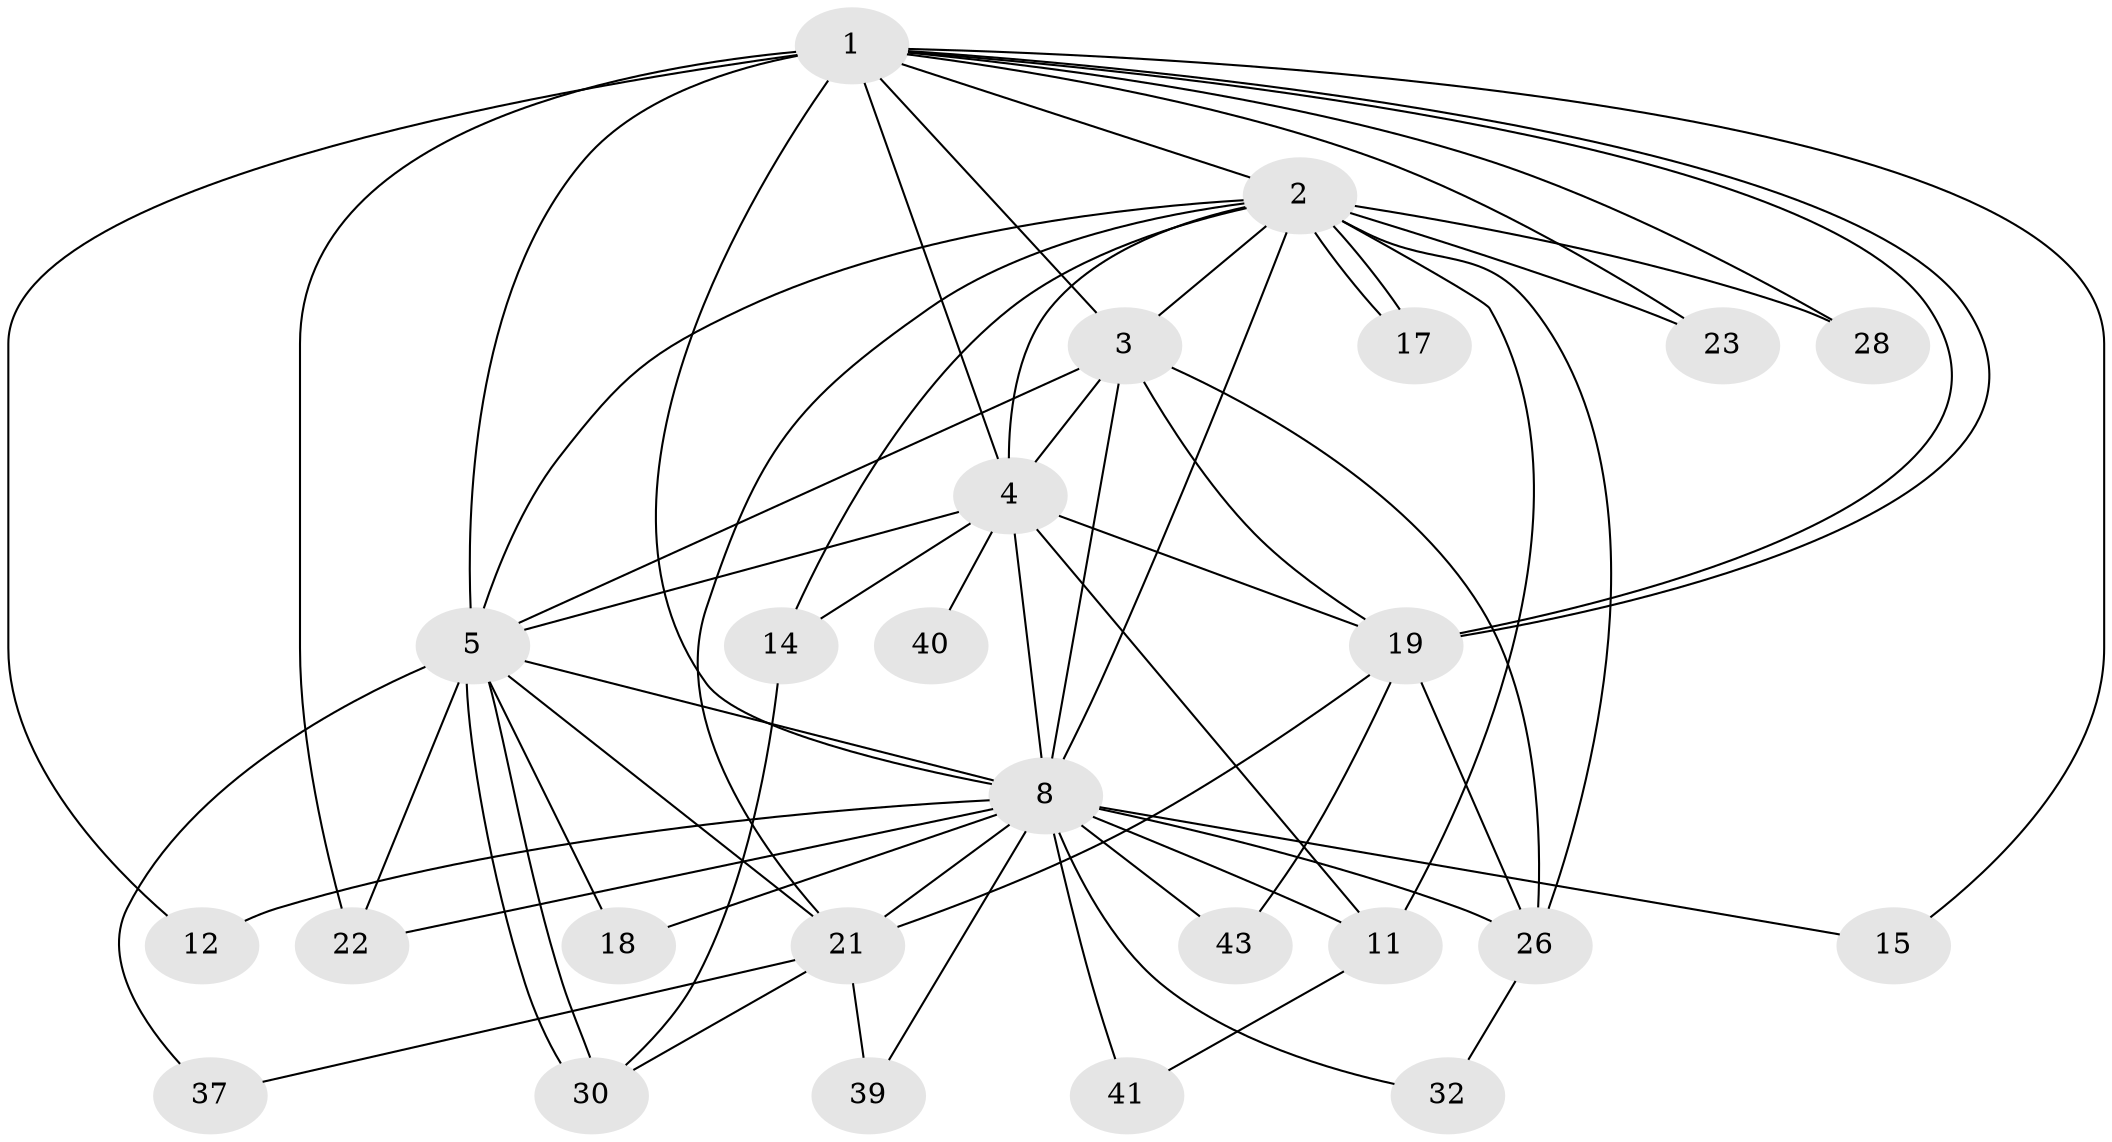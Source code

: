// original degree distribution, {16: 0.058823529411764705, 19: 0.0196078431372549, 14: 0.0392156862745098, 13: 0.0392156862745098, 12: 0.0392156862745098, 4: 0.09803921568627451, 2: 0.5098039215686274, 3: 0.13725490196078433, 5: 0.0392156862745098, 6: 0.0196078431372549}
// Generated by graph-tools (version 1.1) at 2025/14/03/09/25 04:14:18]
// undirected, 25 vertices, 62 edges
graph export_dot {
graph [start="1"]
  node [color=gray90,style=filled];
  1;
  2 [super="+36"];
  3 [super="+31"];
  4 [super="+7+13+16"];
  5 [super="+6"];
  8 [super="+34+46+51+9"];
  11 [super="+25"];
  12;
  14;
  15;
  17 [super="+33"];
  18;
  19 [super="+20+24"];
  21 [super="+35"];
  22 [super="+44+27"];
  23;
  26 [super="+29"];
  28;
  30 [super="+48"];
  32;
  37;
  39;
  40;
  41;
  43;
  1 -- 2;
  1 -- 3;
  1 -- 4 [weight=2];
  1 -- 5 [weight=2];
  1 -- 8 [weight=3];
  1 -- 12;
  1 -- 15;
  1 -- 19;
  1 -- 19;
  1 -- 22;
  1 -- 23;
  1 -- 28;
  2 -- 3;
  2 -- 4 [weight=2];
  2 -- 5 [weight=3];
  2 -- 8 [weight=3];
  2 -- 11;
  2 -- 14;
  2 -- 17 [weight=2];
  2 -- 17;
  2 -- 21;
  2 -- 23;
  2 -- 28;
  2 -- 26;
  3 -- 4 [weight=4];
  3 -- 5 [weight=2];
  3 -- 8 [weight=4];
  3 -- 26;
  3 -- 19;
  4 -- 5 [weight=4];
  4 -- 8 [weight=7];
  4 -- 14;
  4 -- 40 [weight=2];
  4 -- 19;
  4 -- 11;
  5 -- 8 [weight=8];
  5 -- 18;
  5 -- 30;
  5 -- 30;
  5 -- 21 [weight=2];
  5 -- 37;
  5 -- 22 [weight=2];
  8 -- 41;
  8 -- 32;
  8 -- 39;
  8 -- 11;
  8 -- 43;
  8 -- 12;
  8 -- 15;
  8 -- 18;
  8 -- 21;
  8 -- 22;
  8 -- 26;
  11 -- 41;
  14 -- 30;
  19 -- 26;
  19 -- 21;
  19 -- 43;
  21 -- 37;
  21 -- 39;
  21 -- 30;
  26 -- 32;
}
